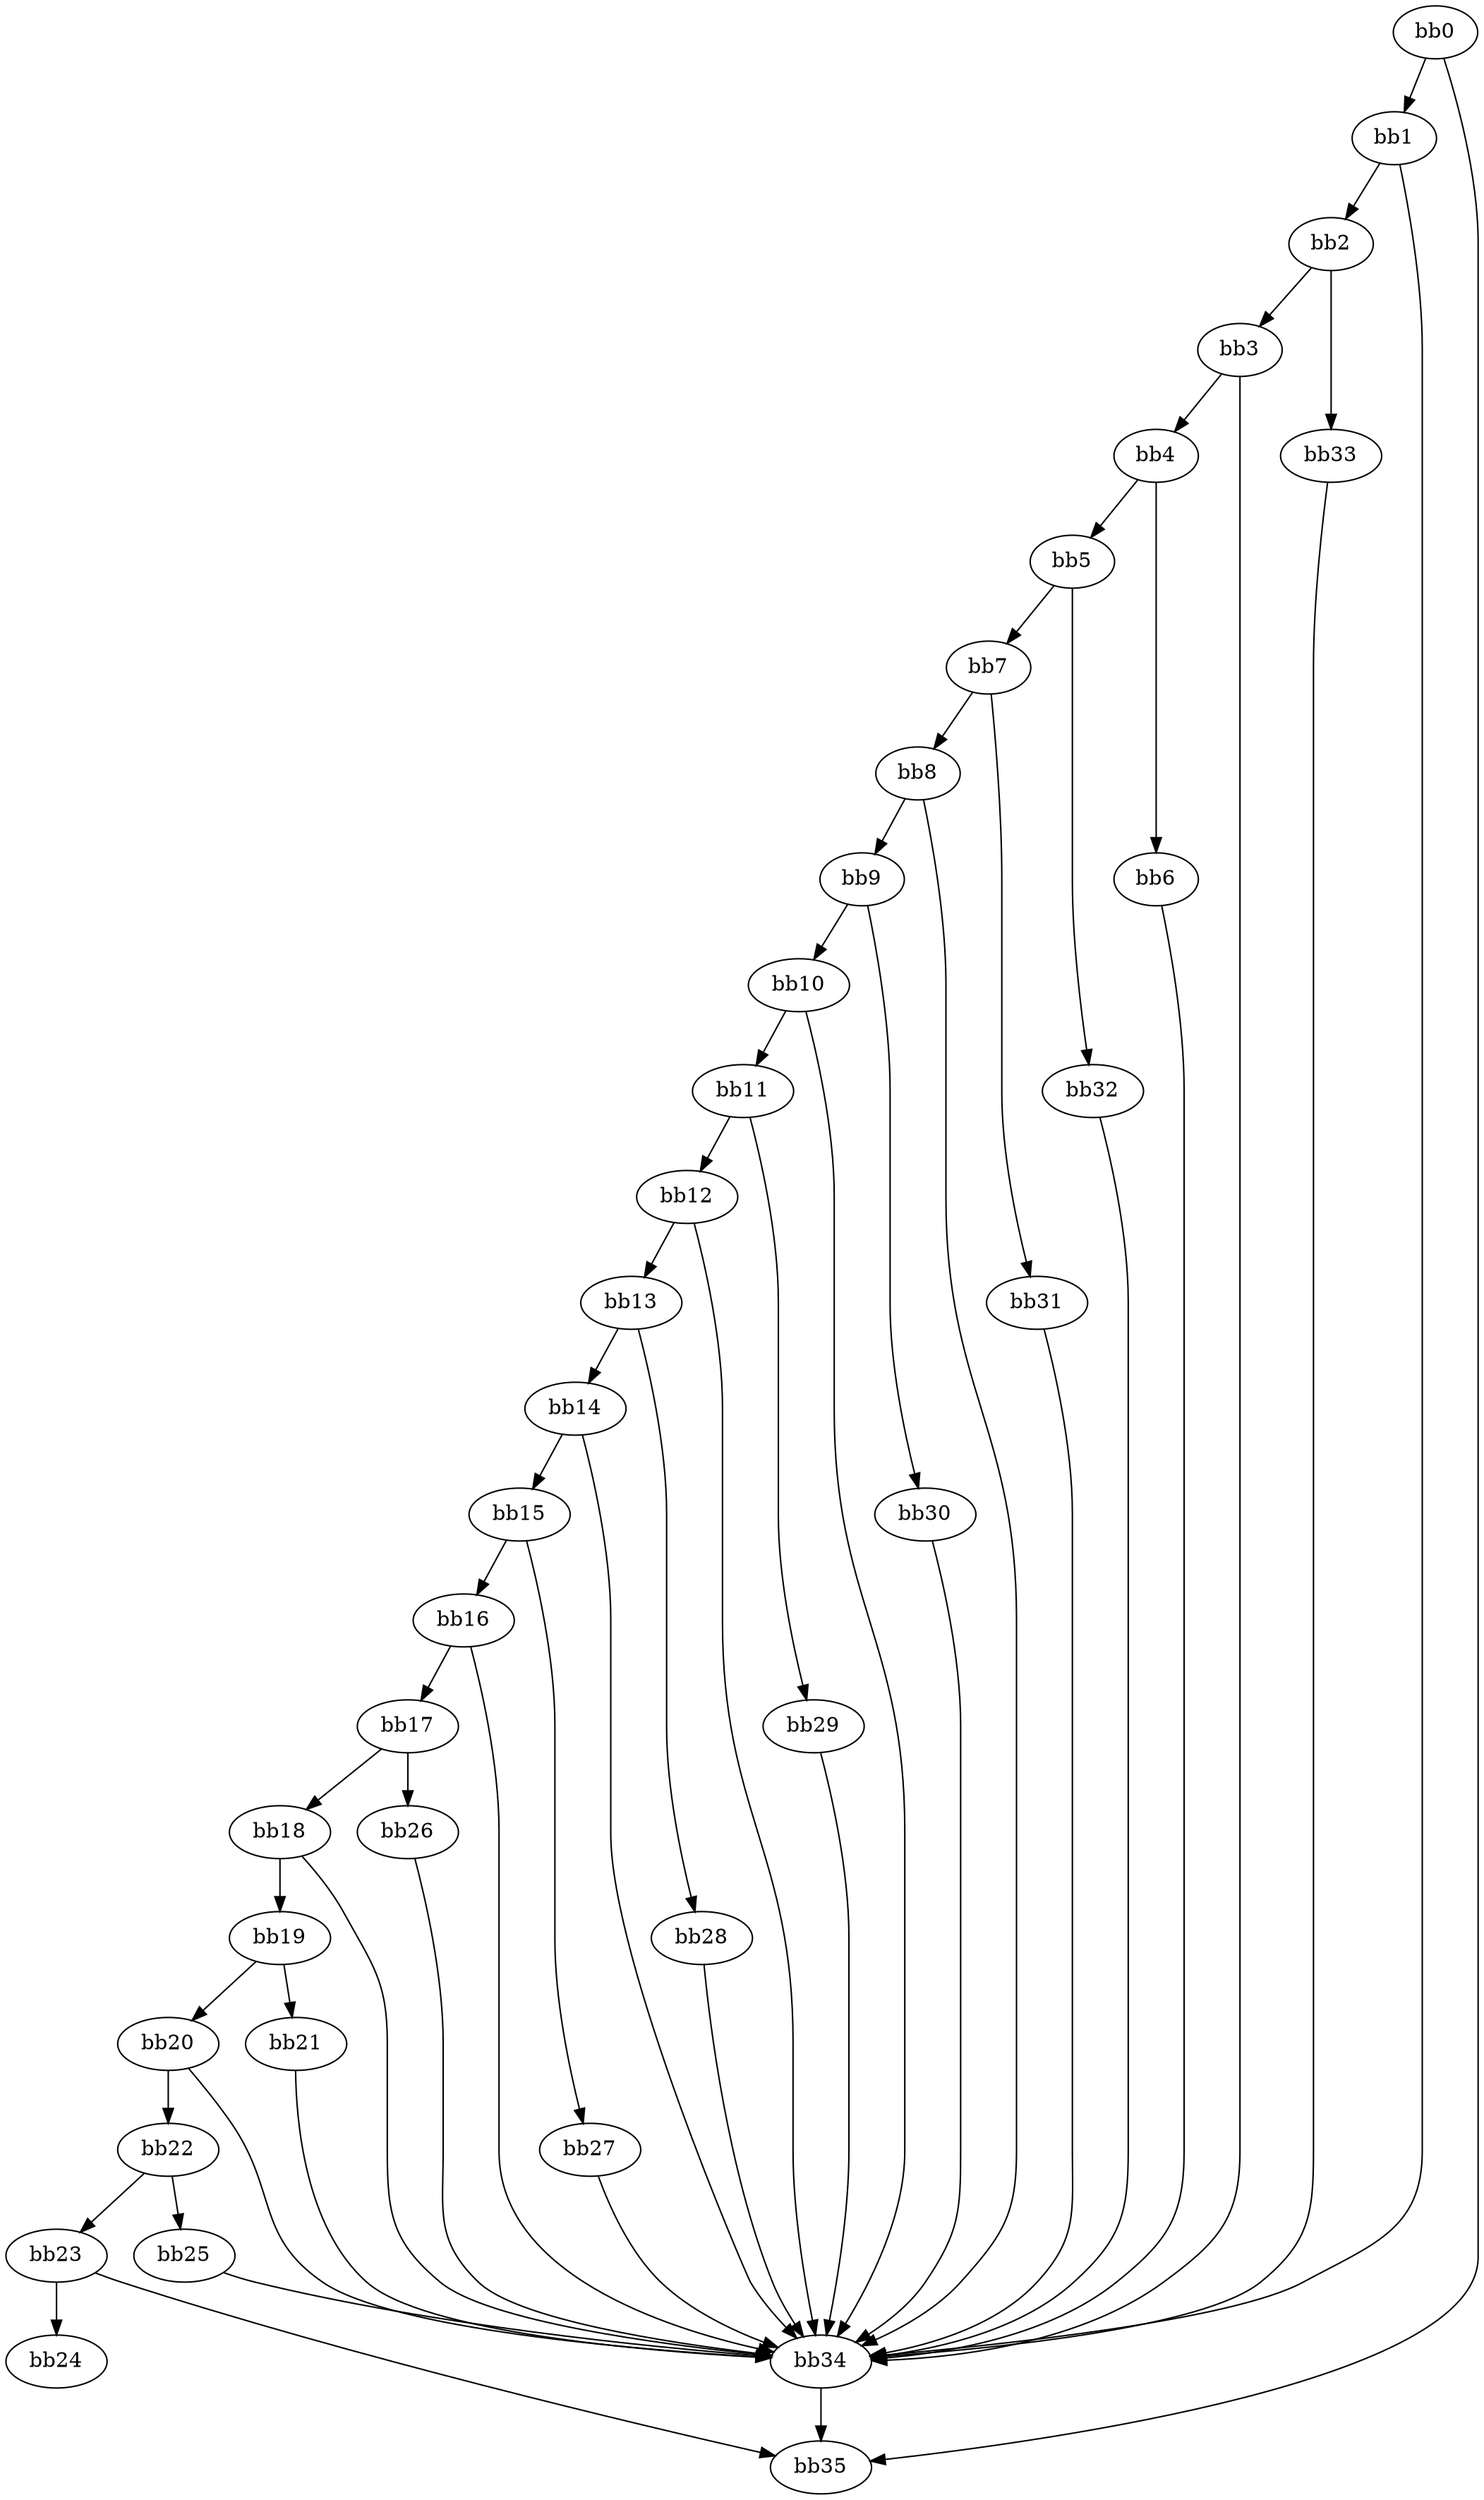 digraph {
    0 [ label = "bb0\l" ]
    1 [ label = "bb1\l" ]
    2 [ label = "bb2\l" ]
    3 [ label = "bb3\l" ]
    4 [ label = "bb4\l" ]
    5 [ label = "bb5\l" ]
    6 [ label = "bb6\l" ]
    7 [ label = "bb7\l" ]
    8 [ label = "bb8\l" ]
    9 [ label = "bb9\l" ]
    10 [ label = "bb10\l" ]
    11 [ label = "bb11\l" ]
    12 [ label = "bb12\l" ]
    13 [ label = "bb13\l" ]
    14 [ label = "bb14\l" ]
    15 [ label = "bb15\l" ]
    16 [ label = "bb16\l" ]
    17 [ label = "bb17\l" ]
    18 [ label = "bb18\l" ]
    19 [ label = "bb19\l" ]
    20 [ label = "bb20\l" ]
    21 [ label = "bb21\l" ]
    22 [ label = "bb22\l" ]
    23 [ label = "bb23\l" ]
    24 [ label = "bb24\l" ]
    25 [ label = "bb25\l" ]
    26 [ label = "bb26\l" ]
    27 [ label = "bb27\l" ]
    28 [ label = "bb28\l" ]
    29 [ label = "bb29\l" ]
    30 [ label = "bb30\l" ]
    31 [ label = "bb31\l" ]
    32 [ label = "bb32\l" ]
    33 [ label = "bb33\l" ]
    34 [ label = "bb34\l" ]
    35 [ label = "bb35\l" ]
    0 -> 1 [ ]
    0 -> 35 [ ]
    1 -> 2 [ ]
    1 -> 34 [ ]
    2 -> 3 [ ]
    2 -> 33 [ ]
    3 -> 4 [ ]
    3 -> 34 [ ]
    4 -> 5 [ ]
    4 -> 6 [ ]
    5 -> 7 [ ]
    5 -> 32 [ ]
    6 -> 34 [ ]
    7 -> 8 [ ]
    7 -> 31 [ ]
    8 -> 9 [ ]
    8 -> 34 [ ]
    9 -> 10 [ ]
    9 -> 30 [ ]
    10 -> 11 [ ]
    10 -> 34 [ ]
    11 -> 12 [ ]
    11 -> 29 [ ]
    12 -> 13 [ ]
    12 -> 34 [ ]
    13 -> 14 [ ]
    13 -> 28 [ ]
    14 -> 15 [ ]
    14 -> 34 [ ]
    15 -> 16 [ ]
    15 -> 27 [ ]
    16 -> 17 [ ]
    16 -> 34 [ ]
    17 -> 18 [ ]
    17 -> 26 [ ]
    18 -> 19 [ ]
    18 -> 34 [ ]
    19 -> 20 [ ]
    19 -> 21 [ ]
    20 -> 22 [ ]
    20 -> 34 [ ]
    21 -> 34 [ ]
    22 -> 23 [ ]
    22 -> 25 [ ]
    23 -> 24 [ ]
    23 -> 35 [ ]
    25 -> 34 [ ]
    26 -> 34 [ ]
    27 -> 34 [ ]
    28 -> 34 [ ]
    29 -> 34 [ ]
    30 -> 34 [ ]
    31 -> 34 [ ]
    32 -> 34 [ ]
    33 -> 34 [ ]
    34 -> 35 [ ]
}

